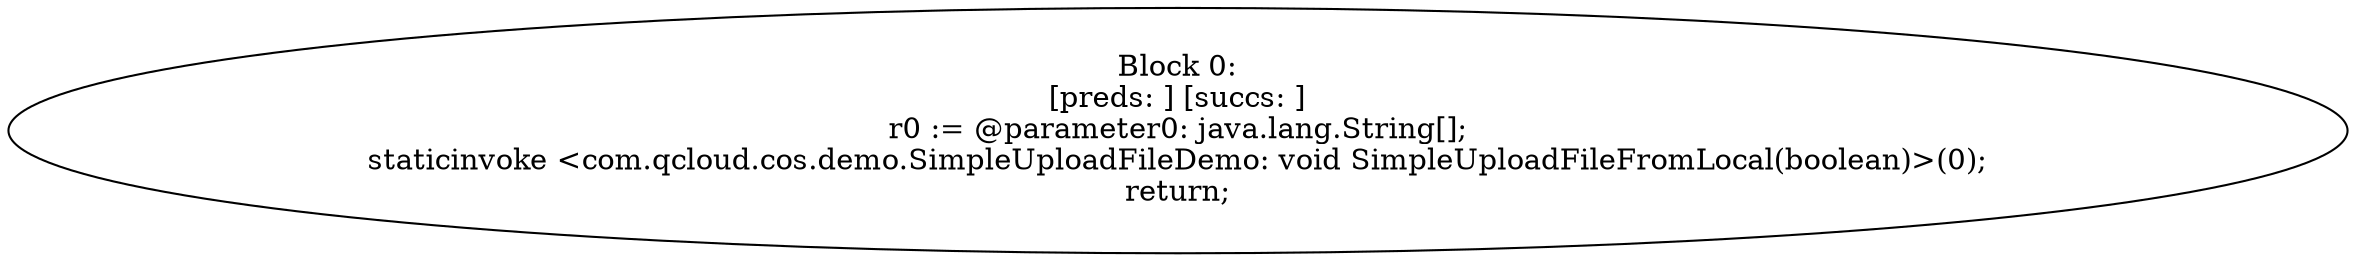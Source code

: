 digraph "unitGraph" {
    "Block 0:
[preds: ] [succs: ]
r0 := @parameter0: java.lang.String[];
staticinvoke <com.qcloud.cos.demo.SimpleUploadFileDemo: void SimpleUploadFileFromLocal(boolean)>(0);
return;
"
}
